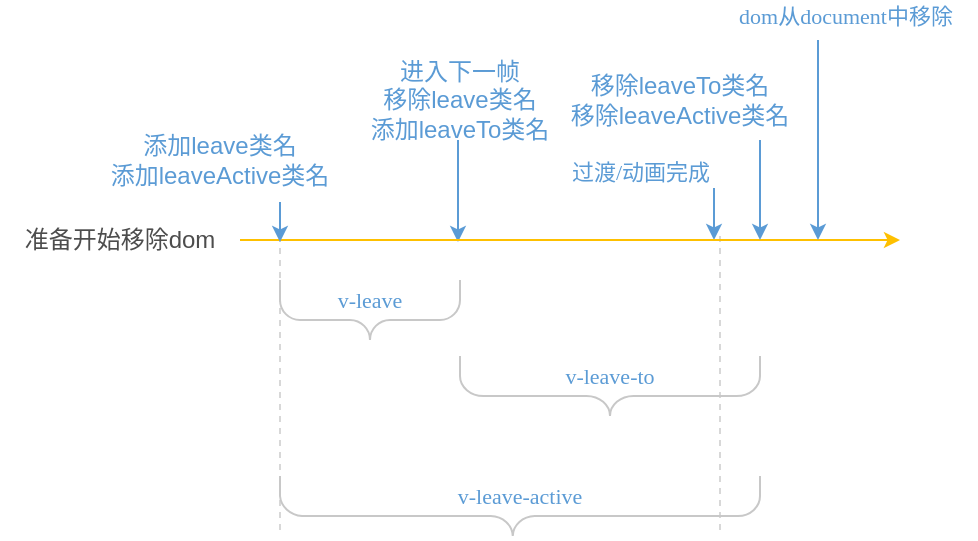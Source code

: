 <mxfile version="13.3.5" type="device"><diagram name="页-1" id="页-1"><mxGraphModel dx="946" dy="565" grid="1" gridSize="10" guides="1" tooltips="1" connect="1" arrows="1" fold="1" page="1" pageScale="1" pageWidth="827" pageHeight="1169" math="0" shadow="0"><root><mxCell id="0"/><mxCell id="1" parent="0"/><mxCell id="11" style="vsdxID=5;edgeStyle=none;startArrow=none;endArrow=classic;startSize=5;endSize=5;strokeColor=#5b9bd5;spacingTop=-1;spacingBottom=-1;spacingLeft=-1;spacingRight=-1;verticalAlign=middle;html=1;labelBackgroundColor=#ffffff;rounded=0;" parent="1" edge="1"><mxGeometry relative="1" as="geometry"><Array as="points"/><mxPoint x="249" y="150" as="sourcePoint"/><mxPoint x="249" y="201" as="targetPoint"/></mxGeometry></mxCell><mxCell id="12" style="vsdxID=7;edgeStyle=none;startArrow=none;endArrow=classic;startSize=5;endSize=5;strokeColor=#5b9bd5;spacingTop=-1;spacingBottom=-1;spacingLeft=-1;spacingRight=-1;verticalAlign=middle;html=1;labelBackgroundColor=#ffffff;rounded=0;" parent="1" edge="1"><mxGeometry relative="1" as="geometry"><Array as="points"/><mxPoint x="377" y="174" as="sourcePoint"/><mxPoint x="377" y="200" as="targetPoint"/></mxGeometry></mxCell><mxCell id="14" style="vsdxID=10;edgeStyle=none;startArrow=none;endArrow=none;startSize=5;endSize=5;strokeColor=#5b9bd5;spacingTop=-1;spacingBottom=-1;spacingLeft=-1;spacingRight=-1;verticalAlign=middle;html=1;labelBackgroundColor=#ffffff;rounded=0;" parent="1" edge="1"><mxGeometry relative="1" as="geometry"><mxPoint as="offset"/><Array as="points"/><mxPoint x="170" y="238" as="sourcePoint"/><mxPoint x="170" y="238" as="targetPoint"/></mxGeometry></mxCell><mxCell id="3" value="&lt;font style=&quot;font-size: 11px ; font-family: &amp;#34;simsun&amp;#34; ; color: #5b9bd5 ; direction: ltr ; letter-spacing: 0px ; line-height: 120% ; opacity: 1&quot;&gt;dom从document中移除&lt;br&gt;&lt;/font&gt;" style="verticalAlign=middle;align=center;vsdxID=6;fillColor=none;gradientColor=none;shape=stencil(nZBLDoAgDERP0z3SIyjew0SURgSD+Lu9kMZoXLhwN9O+tukAlrNpJg1SzDH4QW/URgNYgZTkjA4UkwJUgGXng+6DX1zLfmoymdXo17xh5zmRJ6Q42BWCfc2oJfdAr+Yv+AP9Cb7OJ3H/2JG1HNGz/84klThPVCc=);strokeColor=none;spacingTop=-1;spacingBottom=-1;spacingLeft=-1;spacingRight=-1;labelBackgroundColor=none;rounded=0;html=1;whiteSpace=wrap;" parent="1" vertex="1"><mxGeometry x="378" y="80" width="130" height="16" as="geometry"/></mxCell><mxCell id="16" style="vsdxID=15;edgeStyle=none;dashed=1;startArrow=none;endArrow=none;startSize=5;endSize=5;strokeColor=#d8d8d8;spacingTop=0;spacingBottom=0;spacingLeft=0;spacingRight=0;verticalAlign=middle;html=1;labelBackgroundColor=#ffffff;rounded=0;" parent="1" edge="1"><mxGeometry relative="1" as="geometry"><Array as="points"/><mxPoint x="380" y="198" as="sourcePoint"/><mxPoint x="380" y="348" as="targetPoint"/></mxGeometry></mxCell><mxCell id="15" style="vsdxID=14;edgeStyle=none;dashed=1;startArrow=none;endArrow=none;startSize=5;endSize=5;strokeColor=#d8d8d8;spacingTop=0;spacingBottom=0;spacingLeft=0;spacingRight=0;verticalAlign=middle;html=1;labelBackgroundColor=#ffffff;rounded=0;" parent="1" edge="1"><mxGeometry relative="1" as="geometry"><Array as="points"/><mxPoint x="160" y="198" as="sourcePoint"/><mxPoint x="160" y="348" as="targetPoint"/></mxGeometry></mxCell><mxCell id="4" value="&lt;font style=&quot;font-size:11px;font-family:SimSun;color:#5b9bd5;direction:ltr;letter-spacing:0px;line-height:120%;opacity:1&quot;&gt;过渡/动画完成&lt;br/&gt;&lt;/font&gt;" style="verticalAlign=middle;align=center;vsdxID=8;fillColor=none;gradientColor=none;shape=stencil(nZBLDoAgDERP0z3SIyjew0SURgSD+Lu9kMZoXLhwN9O+tukAlrNpJg1SzDH4QW/URgNYgZTkjA4UkwJUgGXng+6DX1zLfmoymdXo17xh5zmRJ6Q42BWCfc2oJfdAr+Yv+AP9Cb7OJ3H/2JG1HNGz/84klThPVCc=);strokeColor=none;spacingTop=-1;spacingBottom=-1;spacingLeft=-1;spacingRight=-1;labelBackgroundColor=none;rounded=0;html=1;whiteSpace=wrap;" parent="1" vertex="1"><mxGeometry x="270" y="158" width="141" height="16" as="geometry"/></mxCell><mxCell id="5" value="&lt;font style=&quot;font-size:11px;font-family:SimSun;color:#5b9bd5;direction:ltr;letter-spacing:0px;line-height:120%;opacity:1&quot;&gt;v-leave&lt;br/&gt;&lt;/font&gt;" style="verticalAlign=middle;align=center;vsdxID=11;fillColor=#5b9bd5;gradientColor=none;shape=stencil(tZPJDoIwEIafpkdIl2DwjPgejRRoREqmVfDtLSkqZbko3Gb5pv/MpINYokveCESxNqCuopWZKRE7IUplXQqQxlqIpYgluQJRgLrXmfMb3pO9dVOP/oXO1eG+guLn2Ds7sJL1Khh5JIeLTcFAEhIS4mjwcTwnBoDgNxHwTuoAlOFGqtrTrjgUIrBiQV7xwkvpVohmFl4chMVhfFwU/3GayF8NibYdhfzT22H3TZP1Tcdbb/rT+zS9+6eZKnuoNb7n5S5znJueog25M2bpCw==);strokeColor=#c8c8c8;flipH=1;labelBackgroundColor=none;rounded=0;html=1;whiteSpace=wrap;" parent="1" vertex="1"><mxGeometry x="160" y="220" width="90" height="20" as="geometry"/></mxCell><mxCell id="6" value="&lt;font style=&quot;font-size:11px;font-family:SimSun;color:#5b9bd5;direction:ltr;letter-spacing:0px;line-height:120%;opacity:1&quot;&gt;v-leave-active&lt;br/&gt;&lt;/font&gt;" style="verticalAlign=middle;align=center;vsdxID=12;fillColor=#5b9bd5;gradientColor=none;shape=stencil(tZNJEsIgEEVPwzIUYzRrjfegDCaUMaQ6ON1eUjiByUrd9fDg86luxFdDo3qNGBkc2L0+m8o1iK8RY6ZrNBjnI8RLxFc7C7oGe+yqkPdqJMfoYE/jDZdwjownGLm+Z5sAtqabBWVEKtj6FtxJgWURYIhp8gHc+5Q8gExdzJCBdcoZ20XKrYJaZ14q27WqjlrDWev+ozxpQ+S4YJPiM14WiRWKmYzc+Iqk8Y3yt3bod+/LMf3rb9P53y4kFtPik25k4kVgsYy8PJ+eDtbf5yZVjlAfvPYrrOZ7L91FXwp7zMsb);strokeColor=#c8c8c8;flipH=1;labelBackgroundColor=none;rounded=0;html=1;whiteSpace=wrap;" parent="1" vertex="1"><mxGeometry x="160" y="318" width="240" height="20" as="geometry"/></mxCell><mxCell id="7" value="&lt;font style=&quot;font-size:11px;font-family:SimSun;color:#5b9bd5;direction:ltr;letter-spacing:0px;line-height:120%;opacity:1&quot;&gt;v-leave-to&lt;br/&gt;&lt;/font&gt;" style="verticalAlign=middle;align=center;vsdxID=13;fillColor=#5b9bd5;gradientColor=none;shape=stencil(tZPJEoIwDIafpkecLjLKGfE9OlKgI1ImrYJvb5miUpaLwi3J/6VZpkEs1gWvBaJYG1BX0cjUFIidEKWyKgRIYy3EEsTiTIHIQd2r1Pk178jOuqlH90Lr8nCXQfFz6J0dWMpqEQw9ksPFStCTh92ROBh8Gk+AXif4DQS8lToAZbiRqvIqlxxyEdhSQVby3JN0I0Q9Cc+Osac7Es0W/22W0N8LCdedhPzT2uZ7Jst7jlbe86f1sbz5jxlX9lBrfC/LHeVQG1+hDbkLZskL);strokeColor=#c8c8c8;flipH=1;labelBackgroundColor=none;rounded=0;html=1;whiteSpace=wrap;" parent="1" vertex="1"><mxGeometry x="250" y="258" width="150" height="20" as="geometry"/></mxCell><mxCell id="8" style="vsdxID=1;edgeStyle=none;startArrow=none;endArrow=classic;startSize=5;endSize=5;strokeColor=#fec000;spacingTop=-1;spacingBottom=-1;spacingLeft=-1;spacingRight=-1;verticalAlign=middle;html=1;labelBackgroundColor=#ffffff;rounded=0;fontColor=#4D4D4D;" parent="1" edge="1"><mxGeometry relative="1" as="geometry"><mxPoint as="offset"/><Array as="points"/><mxPoint x="140" y="200" as="sourcePoint"/><mxPoint x="470" y="200" as="targetPoint"/></mxGeometry></mxCell><mxCell id="zJV2hCatbYVS6d3v2IaS-18" style="vsdxID=5;edgeStyle=none;startArrow=none;endArrow=classic;startSize=5;endSize=5;strokeColor=#5b9bd5;spacingTop=-1;spacingBottom=-1;spacingLeft=-1;spacingRight=-1;verticalAlign=middle;html=1;labelBackgroundColor=#ffffff;rounded=0;" edge="1" parent="1"><mxGeometry relative="1" as="geometry"><Array as="points"/><mxPoint x="160" y="181" as="sourcePoint"/><mxPoint x="160" y="201" as="targetPoint"/></mxGeometry></mxCell><mxCell id="zJV2hCatbYVS6d3v2IaS-25" value="进入下一帧&lt;br&gt;移除leave类名&lt;br&gt;添加leaveTo类名" style="text;html=1;strokeColor=none;fillColor=none;align=center;verticalAlign=middle;whiteSpace=wrap;rounded=0;fontColor=#5B9BD5;" vertex="1" parent="1"><mxGeometry x="200" y="120" width="100" height="20" as="geometry"/></mxCell><mxCell id="zJV2hCatbYVS6d3v2IaS-26" value="添加leave类名&lt;br&gt;添加leaveActive类名" style="text;html=1;align=center;verticalAlign=middle;whiteSpace=wrap;rounded=0;fontColor=#5b9bd5;" vertex="1" parent="1"><mxGeometry x="70" y="150" width="120" height="20" as="geometry"/></mxCell><mxCell id="zJV2hCatbYVS6d3v2IaS-33" style="vsdxID=5;edgeStyle=none;startArrow=none;endArrow=classic;startSize=5;endSize=5;strokeColor=#5b9bd5;spacingTop=-1;spacingBottom=-1;spacingLeft=-1;spacingRight=-1;verticalAlign=middle;html=1;labelBackgroundColor=#ffffff;rounded=0;" edge="1" parent="1"><mxGeometry relative="1" as="geometry"><Array as="points"/><mxPoint x="400" y="150" as="sourcePoint"/><mxPoint x="400" y="200" as="targetPoint"/></mxGeometry></mxCell><mxCell id="zJV2hCatbYVS6d3v2IaS-34" value="移除leaveTo类名&lt;br&gt;移除leaveActive类名" style="text;html=1;strokeColor=none;fillColor=none;align=center;verticalAlign=middle;whiteSpace=wrap;rounded=0;fontColor=#5B9BD5;" vertex="1" parent="1"><mxGeometry x="290" y="120" width="140" height="20" as="geometry"/></mxCell><mxCell id="zJV2hCatbYVS6d3v2IaS-35" style="vsdxID=5;edgeStyle=none;startArrow=none;endArrow=classic;startSize=5;endSize=5;strokeColor=#5b9bd5;spacingTop=-1;spacingBottom=-1;spacingLeft=-1;spacingRight=-1;verticalAlign=middle;html=1;labelBackgroundColor=#ffffff;rounded=0;" edge="1" parent="1"><mxGeometry relative="1" as="geometry"><Array as="points"/><mxPoint x="429" y="100" as="sourcePoint"/><mxPoint x="429" y="200" as="targetPoint"/></mxGeometry></mxCell><mxCell id="zJV2hCatbYVS6d3v2IaS-38" value="准备开始移除dom" style="text;html=1;strokeColor=none;fillColor=none;align=center;verticalAlign=middle;whiteSpace=wrap;rounded=0;fontColor=#4D4D4D;" vertex="1" parent="1"><mxGeometry x="20" y="190" width="120" height="20" as="geometry"/></mxCell></root></mxGraphModel></diagram></mxfile>